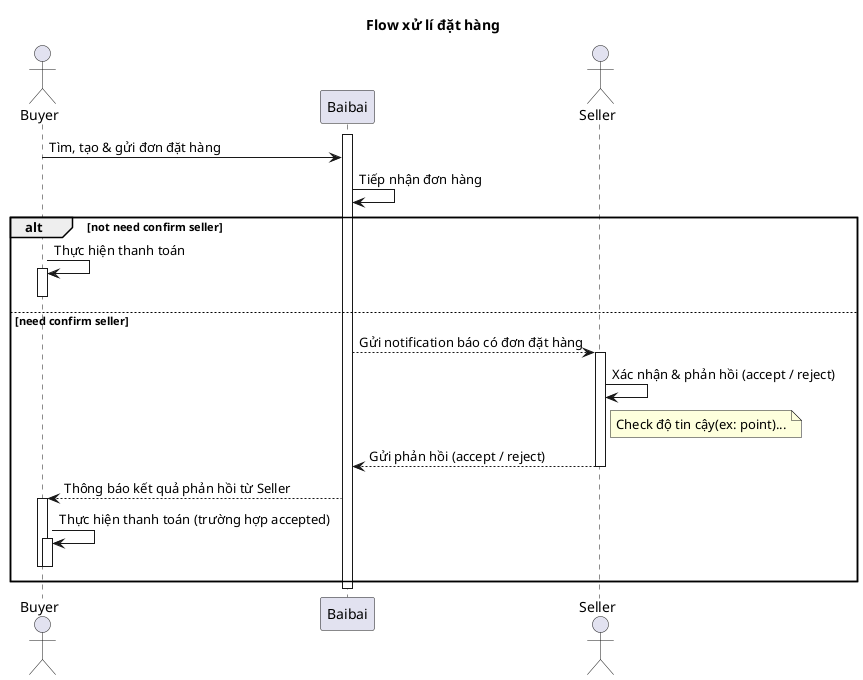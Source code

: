 @startuml
    title: Flow xử lí đặt hàng

    actor Buyer
    participant Baibai
    actor Seller
    
    activate Baibai
    Buyer -> Baibai: Tìm, tạo & gửi đơn đặt hàng
    Baibai -> Baibai: Tiếp nhận đơn hàng        

    alt not need confirm seller
        Buyer -> Buyer: Thực hiện thanh toán
        activate Buyer
        deactivate Buyer
    else need confirm seller
        Baibai --> Seller: Gửi notification báo có đơn đặt hàng

        activate Seller
        Seller -> Seller: Xác nhận & phản hồi (accept / reject)
        Note right of Seller: Check độ tin cậy(ex: point)...
        Seller --> Baibai: Gửi phản hồi (accept / reject)
        deactivate Seller
        
        Baibai --> Buyer: Thông báo kết quả phản hồi từ Seller    
        activate Buyer        
        Buyer -> Buyer: Thực hiện thanh toán (trường hợp accepted)
        activate Buyer
        deactivate Buyer
        deactivate Buyer
    end
    deactivate Baibai
@enduml